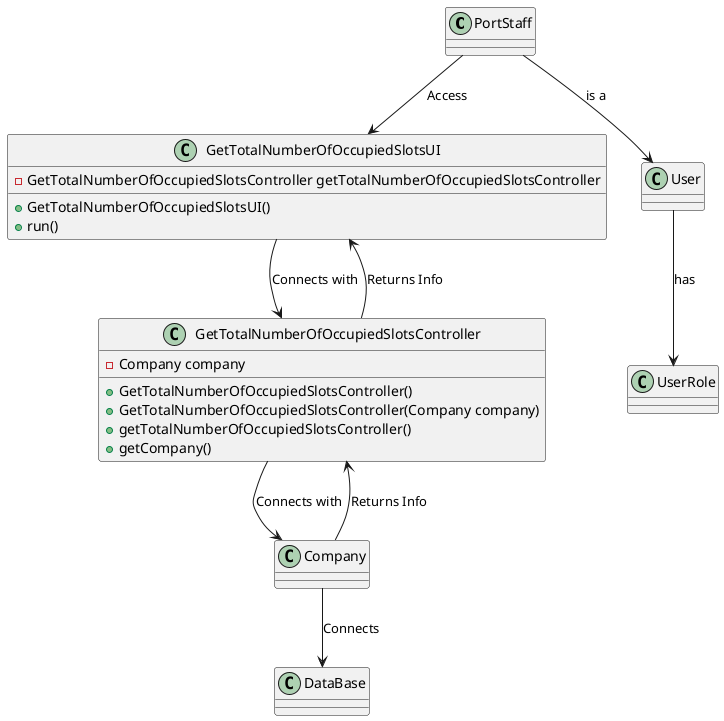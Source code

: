 @startuml

class PortStaff{

}

class User{

}

class UserRole{

}

class Company{

}

class GetTotalNumberOfOccupiedSlotsUI{
    -GetTotalNumberOfOccupiedSlotsController getTotalNumberOfOccupiedSlotsController
    +GetTotalNumberOfOccupiedSlotsUI()
    +run()
}

class GetTotalNumberOfOccupiedSlotsController{
    -Company company
    +GetTotalNumberOfOccupiedSlotsController()
    +GetTotalNumberOfOccupiedSlotsController(Company company)
    +getTotalNumberOfOccupiedSlotsController()
    +getCompany()
}

PortStaff --> GetTotalNumberOfOccupiedSlotsUI : Access
GetTotalNumberOfOccupiedSlotsUI -down-> GetTotalNumberOfOccupiedSlotsController : Connects with
PortStaff --> User : is a
User --> UserRole : has
GetTotalNumberOfOccupiedSlotsController -up-> GetTotalNumberOfOccupiedSlotsUI : Returns Info
GetTotalNumberOfOccupiedSlotsController --> Company : Connects with
Company --> GetTotalNumberOfOccupiedSlotsController : Returns Info
Company --> DataBase : Connects

@enduml